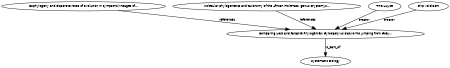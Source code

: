digraph G {
size="3,3";
node [fontsize=7, fontname="Helvetica"];
edge [fontsize=7, fontname="Helvetica"];
node0 [label="Comparing Host and Parasite Phylogenies: Gyrodactylus Flatworms Jumping from Goby...", width=0.27433100247,height=0.27433100247];
node1 [label="Cophylogeny and disparate rates of evolution in sympatric lineages of...", width=0.27433100247,height=0.27433100247];
node2 [label="Molecular phylogenetics and taxonomy of the African mole-rats, genus Cryptomys...", width=0.27433100247,height=0.27433100247];
node3 [label="Tine Huyse", width=0.27433100247,height=0.27433100247];
node4 [label="Filip Volckaert", width=0.27433100247,height=0.27433100247];
node5 [label="Systematic Biology", width=0.27433100247,height=0.27433100247];
node1 -> node0 [label="references"];
node2 -> node0 [label="references"];
node3 -> node0 [label="creator"];
node4 -> node0 [label="creator"];
node0 -> node5 [label="is_part_of"];
}

